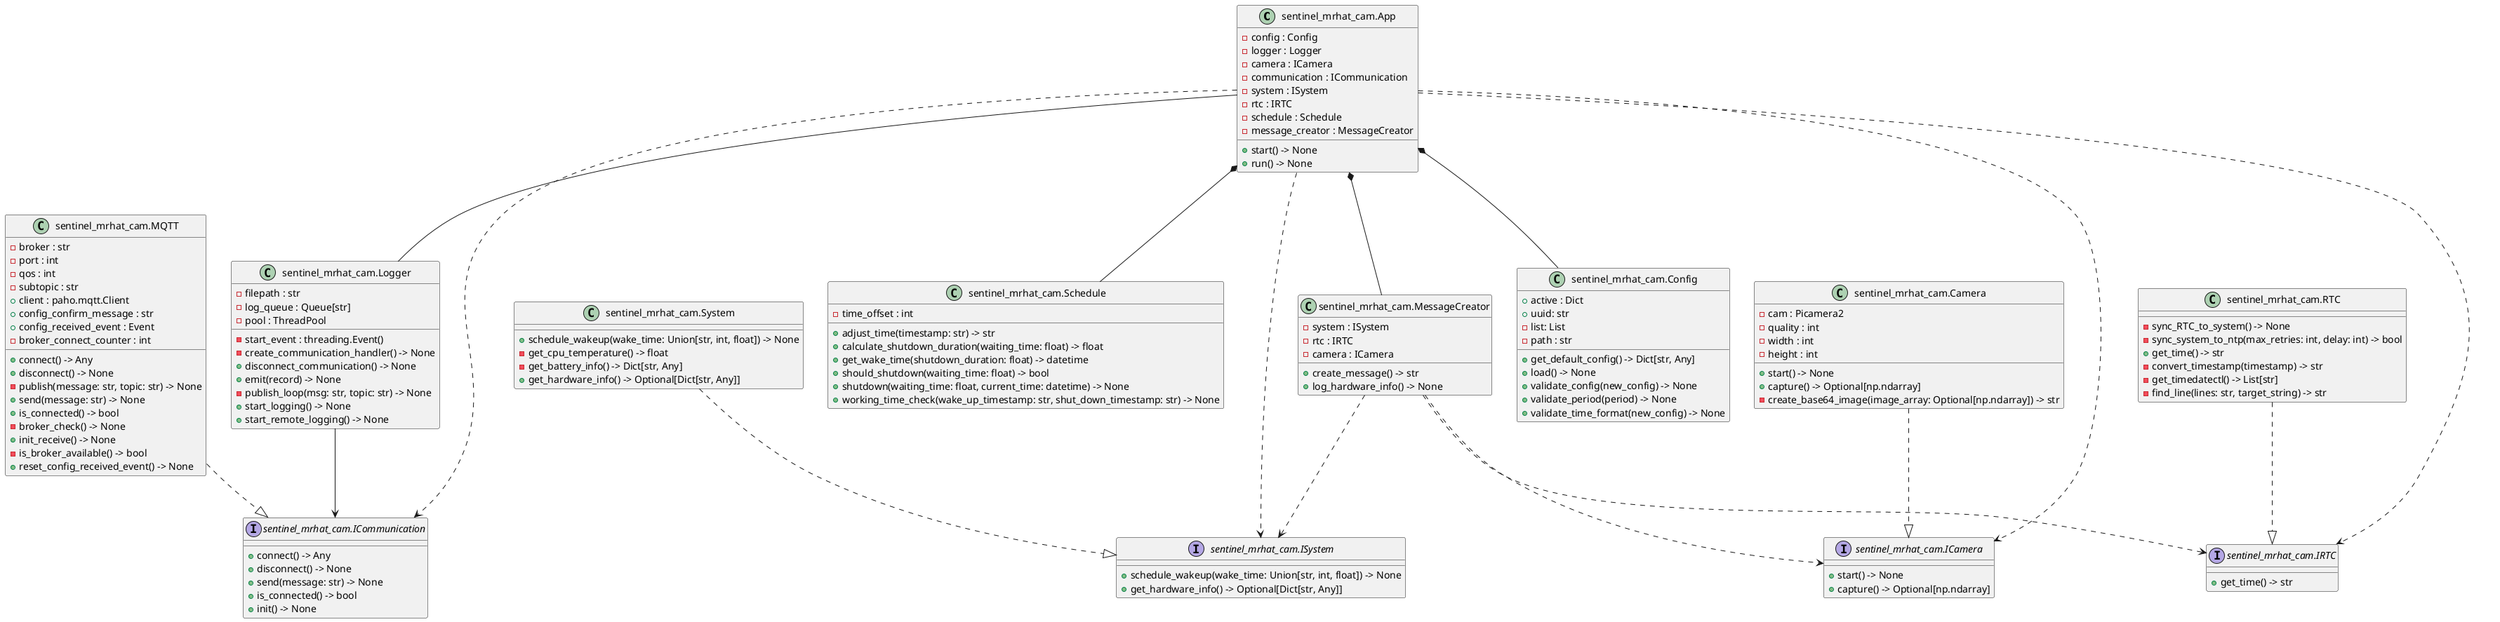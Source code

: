 @startuml Class diagram
set namespaceSeparator none

class "sentinel_mrhat_cam.App" as App {
  - config : Config
  - logger : Logger
  - camera : ICamera
  - communication : ICommunication
  - system : ISystem
  - rtc : IRTC
  - schedule : Schedule
  - message_creator : MessageCreator
  + start() -> None
  + run() -> None
}

class "sentinel_mrhat_cam.Config" as Config {
  + active : Dict
  + uuid: str
  - list: List
  - path : str
  + get_default_config() -> Dict[str, Any]
  + load() -> None
  + validate_config(new_config) -> None
  + validate_period(period) -> None
  + validate_time_format(new_config) -> None
}

interface "sentinel_mrhat_cam.ICamera" as ICamera {
  + start() -> None
  + capture() -> Optional[np.ndarray]
}

class "sentinel_mrhat_cam.Camera" as Camera {
  - cam : Picamera2
  - quality : int
  - width : int
  - height : int
  + start() -> None
  + capture() -> Optional[np.ndarray]
  - create_base64_image(image_array: Optional[np.ndarray]) -> str
}

class "sentinel_mrhat_cam.Logger" as Logger {
  - filepath : str
  - log_queue : Queue[str]
  - pool : ThreadPool
  - start_event : threading.Event()
  - create_communication_handler() -> None
  + disconnect_communication() -> None
  + emit(record) -> None
  - publish_loop(msg: str, topic: str) -> None
  + start_logging() -> None
  + start_remote_logging() -> None
}

interface "sentinel_mrhat_cam.ICommunication" as ICommunication {
  + connect() -> Any
  + disconnect() -> None
  + send(message: str) -> None
  + is_connected() -> bool
  + init() -> None
}

class "sentinel_mrhat_cam.MQTT" as MQTT {
  - broker : str
  - port : int
  - qos : int
  - subtopic : str
  + client : paho.mqtt.Client
  + config_confirm_message : str
  + config_received_event : Event
  - broker_connect_counter : int
  + connect() -> Any
  + disconnect() -> None
  - publish(message: str, topic: str) -> None
  + send(message: str) -> None
  + is_connected() -> bool
  - broker_check() -> None
  + init_receive() -> None
  - is_broker_available() -> bool
  + reset_config_received_event() -> None
}

class "sentinel_mrhat_cam.Schedule" as Schedule {
  - time_offset : int
  + adjust_time(timestamp: str) -> str
  + calculate_shutdown_duration(waiting_time: float) -> float
  + get_wake_time(shutdown_duration: float) -> datetime
  + should_shutdown(waiting_time: float) -> bool
  + shutdown(waiting_time: float, current_time: datetime) -> None
  + working_time_check(wake_up_timestamp: str, shut_down_timestamp: str) -> None
}

interface "sentinel_mrhat_cam.IRTC" as IRTC {
  + get_time() -> str
}

class "sentinel_mrhat_cam.RTC" as RTC {
  - sync_RTC_to_system() -> None
  - sync_system_to_ntp(max_retries: int, delay: int) -> bool
  + get_time() -> str
  - convert_timestamp(timestamp) -> str
  - get_timedatectl() -> List[str]
  - find_line(lines: str, target_string) -> str
}

interface "sentinel_mrhat_cam.ISystem" as ISystem {
  + schedule_wakeup(wake_time: Union[str, int, float]) -> None
  + get_hardware_info() -> Optional[Dict[str, Any]]
}

class "sentinel_mrhat_cam.System" as System {
  + schedule_wakeup(wake_time: Union[str, int, float]) -> None
  - get_cpu_temperature() -> float
  - get_battery_info() -> Dict[str, Any]
  + get_hardware_info() -> Optional[Dict[str, Any]]
}

class "sentinel_mrhat_cam.MessageCreator" as MessageCreator {
  - system : ISystem
  - rtc : IRTC
  - camera : ICamera
  + create_message() -> str
  + log_hardware_info() -> None
}

App *-- Config
App -- Logger
App *-- Schedule
App *-- MessageCreator
App ..> ICamera
App ..> ICommunication
App ..> ISystem
App ..> IRTC
MessageCreator ..> ISystem
MessageCreator ..> IRTC
MessageCreator ..> ICamera
Logger --> ICommunication
MQTT ..|> ICommunication
RTC ..|> IRTC
System ..|> ISystem
Camera ..|> ICamera
@enduml